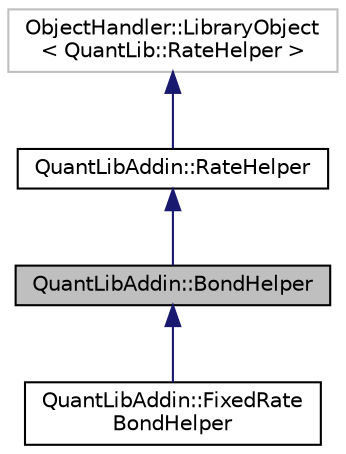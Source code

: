 digraph "QuantLibAddin::BondHelper"
{
  edge [fontname="Helvetica",fontsize="10",labelfontname="Helvetica",labelfontsize="10"];
  node [fontname="Helvetica",fontsize="10",shape=record];
  Node0 [label="QuantLibAddin::BondHelper",height=0.2,width=0.4,color="black", fillcolor="grey75", style="filled", fontcolor="black"];
  Node1 -> Node0 [dir="back",color="midnightblue",fontsize="10",style="solid",fontname="Helvetica"];
  Node1 [label="QuantLibAddin::RateHelper",height=0.2,width=0.4,color="black", fillcolor="white", style="filled",URL="$class_quant_lib_addin_1_1_rate_helper.html"];
  Node2 -> Node1 [dir="back",color="midnightblue",fontsize="10",style="solid",fontname="Helvetica"];
  Node2 [label="ObjectHandler::LibraryObject\l\< QuantLib::RateHelper \>",height=0.2,width=0.4,color="grey75", fillcolor="white", style="filled"];
  Node0 -> Node3 [dir="back",color="midnightblue",fontsize="10",style="solid",fontname="Helvetica"];
  Node3 [label="QuantLibAddin::FixedRate\lBondHelper",height=0.2,width=0.4,color="black", fillcolor="white", style="filled",URL="$class_quant_lib_addin_1_1_fixed_rate_bond_helper.html"];
}
